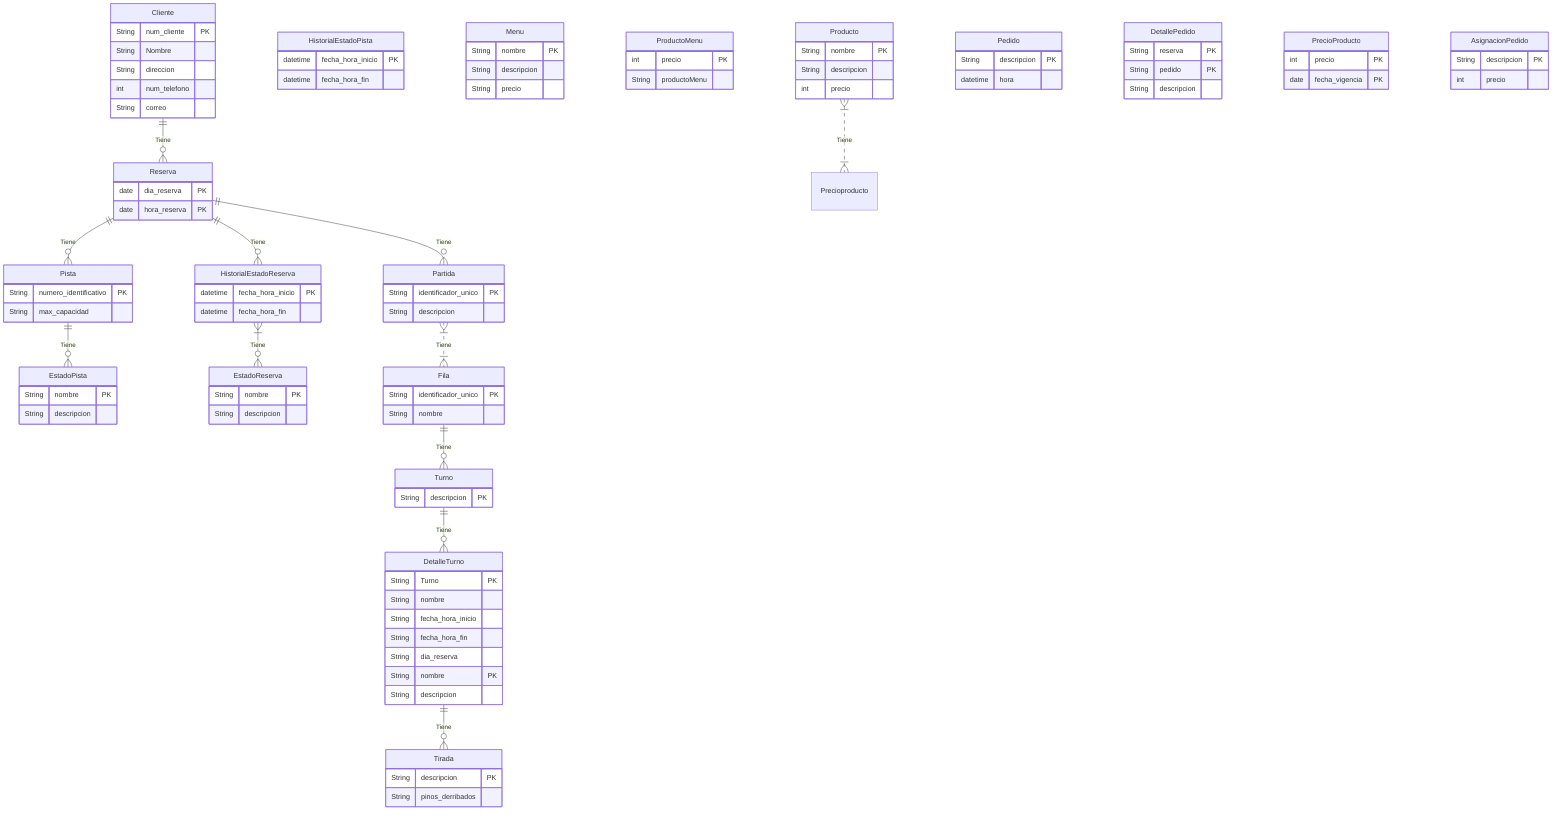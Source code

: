 erDiagram

    Cliente {
        String num_cliente PK
        String Nombre
        String direccion
        int num_telefono
        String correo
    }

    Pista {
        String numero_identificativo PK
        String max_capacidad
    }

    EstadoPista {
        String nombre PK
        String descripcion
    }

    HistorialEstadoPista {
        datetime fecha_hora_inicio PK
        datetime fecha_hora_fin
    }

    Reserva {
        date dia_reserva PK
        date hora_reserva PK
    }

    EstadoReserva {
        String nombre PK
        String descripcion
    }

    HistorialEstadoReserva {
        datetime fecha_hora_inicio PK
        datetime fecha_hora_fin
    }

    Menu {
        String nombre PK
        String descripcion
        String precio
    }

    ProductoMenu {
        int precio PK
        String productoMenu
    }

    Producto {
        String nombre PK
        String descripcion
        int precio
    }

    Pedido {
        String descripcion PK
        datetime hora
    }

    DetallePedido {
        String reserva PK
        String pedido PK
        String descripcion
    }

    PrecioProducto {
        int precio PK
        date fecha_vigencia PK
    }

    AsignacionPedido {
        String descripcion PK
        int precio
    }

    Partida {
        String identificador_unico PK
        String descripcion
    }

    Fila {
        String identificador_unico PK
        String nombre
    }

    Turno {
        String descripcion PK
    }

    DetalleTurno {
        String Turno PK
        String nombre
        String fecha_hora_inicio
        String fecha_hora_fin
        String dia_reserva
    }

    DetalleTurno {
        String nombre PK
        String descripcion
    }
    Tirada {
        String descripcion PK
        String pinos_derribados
    }
    
    Cliente ||--o{ Reserva : Tiene
    Reserva ||--o{ Pista : Tiene
    Reserva ||--o{ HistorialEstadoReserva : Tiene
    Partida }|..|{ Fila : Tiene
    Fila ||--o{ Turno : Tiene
    Turno ||--o{ DetalleTurno : Tiene
    DetalleTurno ||--o{ Tirada : Tiene
    HistorialEstadoReserva }|--o{ EstadoReserva : Tiene
    Pista ||--o{ EstadoPista : Tiene
    Reserva ||--o{ Partida : Tiene
    Producto }|..|{ Precioproducto : Tiene